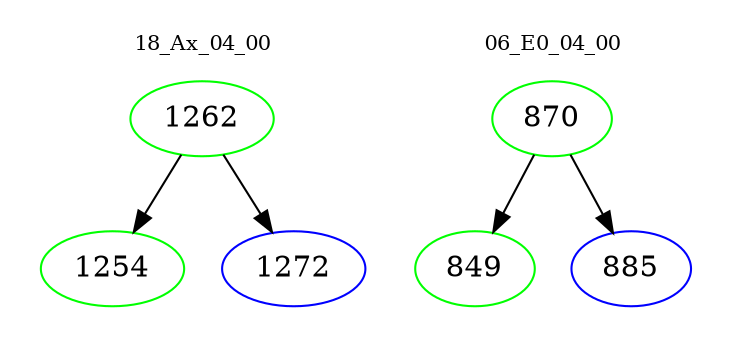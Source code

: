 digraph{
subgraph cluster_0 {
color = white
label = "18_Ax_04_00";
fontsize=10;
T0_1262 [label="1262", color="green"]
T0_1262 -> T0_1254 [color="black"]
T0_1254 [label="1254", color="green"]
T0_1262 -> T0_1272 [color="black"]
T0_1272 [label="1272", color="blue"]
}
subgraph cluster_1 {
color = white
label = "06_E0_04_00";
fontsize=10;
T1_870 [label="870", color="green"]
T1_870 -> T1_849 [color="black"]
T1_849 [label="849", color="green"]
T1_870 -> T1_885 [color="black"]
T1_885 [label="885", color="blue"]
}
}
